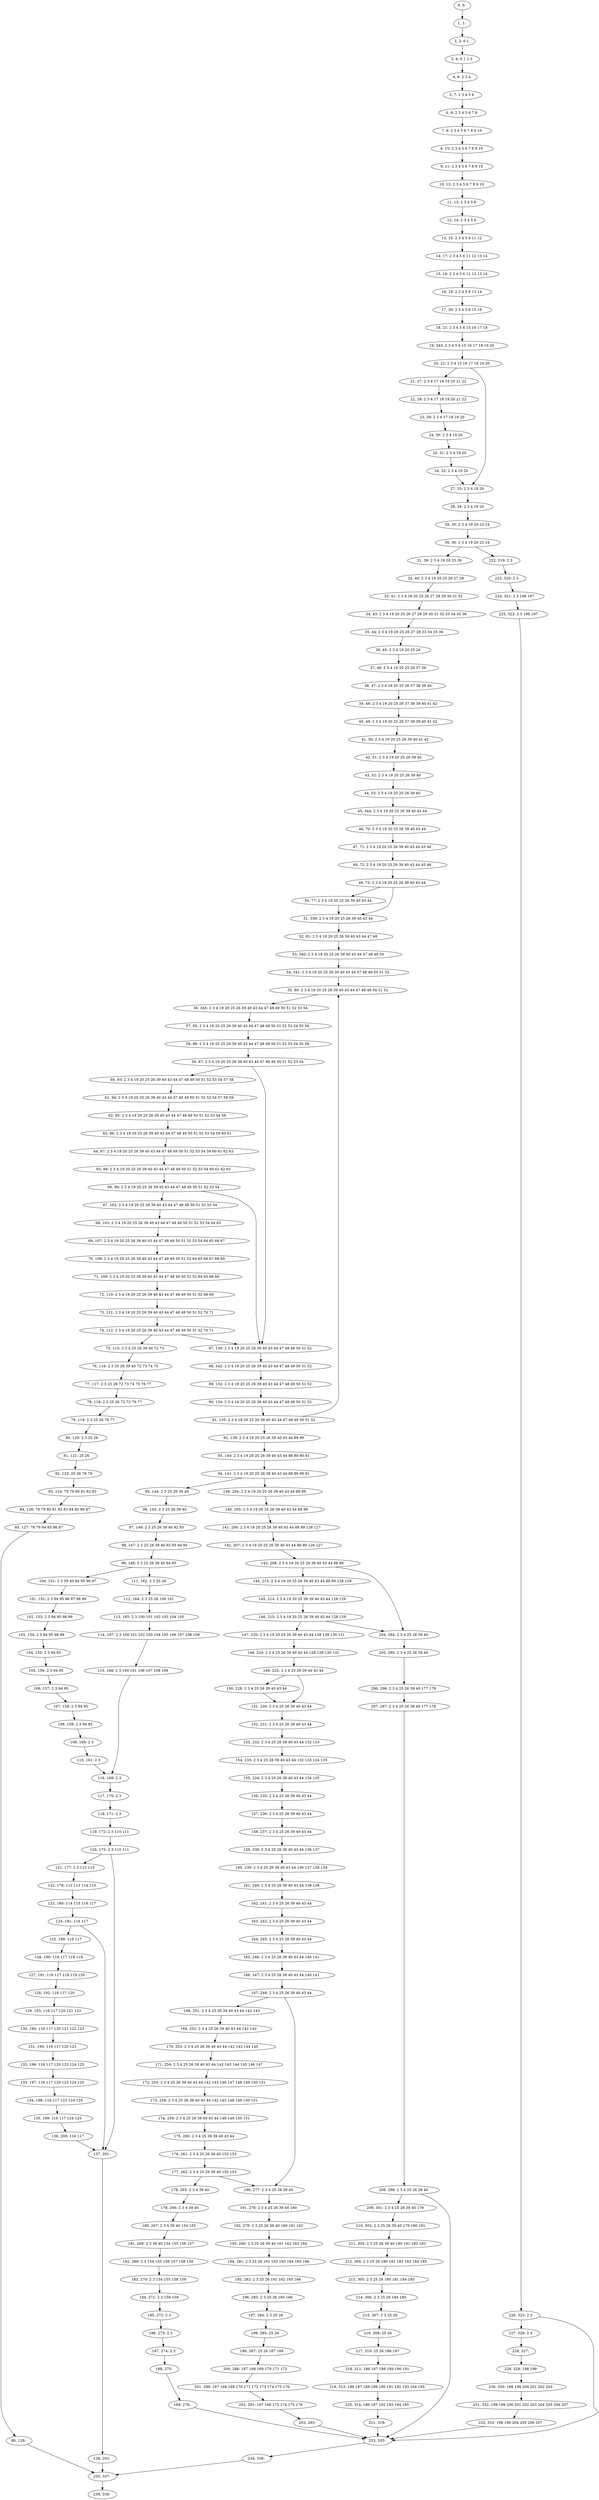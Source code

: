 digraph G {
0[label="0, 0: "];
1[label="1, 1: "];
2[label="2, 2: 0 1 "];
3[label="3, 4: 0 1 2 3 "];
4[label="4, 6: 2 3 4 "];
5[label="5, 7: 2 3 4 5 6 "];
6[label="6, 8: 2 3 4 5 6 7 8 "];
7[label="7, 9: 2 3 4 5 6 7 8 9 10 "];
8[label="8, 10: 2 3 4 5 6 7 8 9 10 "];
9[label="9, 11: 2 3 4 5 6 7 8 9 10 "];
10[label="10, 12: 2 3 4 5 6 7 8 9 10 "];
11[label="11, 13: 2 3 4 5 6 "];
12[label="12, 14: 2 3 4 5 6 "];
13[label="13, 15: 2 3 4 5 6 11 12 "];
14[label="14, 17: 2 3 4 5 6 11 12 13 14 "];
15[label="15, 18: 2 3 4 5 6 11 12 13 14 "];
16[label="16, 19: 2 3 4 5 6 13 14 "];
17[label="17, 20: 2 3 4 5 6 15 16 "];
18[label="18, 21: 2 3 4 5 6 15 16 17 18 "];
19[label="19, 343: 2 3 4 5 6 15 16 17 18 19 20 "];
20[label="20, 22: 2 3 4 15 16 17 18 19 20 "];
21[label="21, 27: 2 3 4 17 18 19 20 21 22 "];
22[label="22, 28: 2 3 4 17 18 19 20 21 22 "];
23[label="23, 29: 2 3 4 17 18 19 20 "];
24[label="24, 30: 2 3 4 19 20 "];
25[label="25, 31: 2 3 4 19 20 "];
26[label="26, 32: 2 3 4 19 20 "];
27[label="27, 33: 2 3 4 19 20 "];
28[label="28, 34: 2 3 4 19 20 "];
29[label="29, 35: 2 3 4 19 20 23 24 "];
30[label="30, 36: 2 3 4 19 20 23 24 "];
31[label="31, 39: 2 3 4 19 20 25 26 "];
32[label="32, 40: 2 3 4 19 20 25 26 27 28 "];
33[label="33, 41: 2 3 4 19 20 25 26 27 28 29 30 31 32 "];
34[label="34, 43: 2 3 4 19 20 25 26 27 28 29 30 31 32 33 34 35 36 "];
35[label="35, 44: 2 3 4 19 20 25 26 27 28 33 34 35 36 "];
36[label="36, 45: 2 3 4 19 20 25 26 "];
37[label="37, 46: 2 3 4 19 20 25 26 37 38 "];
38[label="38, 47: 2 3 4 19 20 25 26 37 38 39 40 "];
39[label="39, 48: 2 3 4 19 20 25 26 37 38 39 40 41 42 "];
40[label="40, 49: 2 3 4 19 20 25 26 37 38 39 40 41 42 "];
41[label="41, 50: 2 3 4 19 20 25 26 39 40 41 42 "];
42[label="42, 51: 2 3 4 19 20 25 26 39 40 "];
43[label="43, 52: 2 3 4 19 20 25 26 39 40 "];
44[label="44, 53: 2 3 4 19 20 25 26 39 40 "];
45[label="45, 344: 2 3 4 19 20 25 26 39 40 43 44 "];
46[label="46, 70: 2 3 4 19 20 25 26 39 40 43 44 "];
47[label="47, 71: 2 3 4 19 20 25 26 39 40 43 44 45 46 "];
48[label="48, 72: 2 3 4 19 20 25 26 39 40 43 44 45 46 "];
49[label="49, 73: 2 3 4 19 20 25 26 39 40 43 44 "];
50[label="50, 77: 2 3 4 19 20 25 26 39 40 43 44 "];
51[label="51, 339: 2 3 4 19 20 25 26 39 40 43 44 "];
52[label="52, 81: 2 3 4 19 20 25 26 39 40 43 44 47 48 "];
53[label="53, 340: 2 3 4 19 20 25 26 39 40 43 44 47 48 49 50 "];
54[label="54, 341: 2 3 4 19 20 25 26 39 40 43 44 47 48 49 50 51 52 "];
55[label="55, 80: 2 3 4 19 20 25 26 39 40 43 44 47 48 49 50 51 52 "];
56[label="56, 345: 2 3 4 19 20 25 26 39 40 43 44 47 48 49 50 51 52 53 54 "];
57[label="57, 85: 2 3 4 19 20 25 26 39 40 43 44 47 48 49 50 51 52 53 54 55 56 "];
58[label="58, 86: 2 3 4 19 20 25 26 39 40 43 44 47 48 49 50 51 52 53 54 55 56 "];
59[label="59, 87: 2 3 4 19 20 25 26 39 40 43 44 47 48 49 50 51 52 53 54 "];
60[label="60, 93: 2 3 4 19 20 25 26 39 40 43 44 47 48 49 50 51 52 53 54 57 58 "];
61[label="61, 94: 2 3 4 19 20 25 26 39 40 43 44 47 48 49 50 51 52 53 54 57 58 59 "];
62[label="62, 95: 2 3 4 19 20 25 26 39 40 43 44 47 48 49 50 51 52 53 54 59 "];
63[label="63, 96: 2 3 4 19 20 25 26 39 40 43 44 47 48 49 50 51 52 53 54 59 60 61 "];
64[label="64, 97: 2 3 4 19 20 25 26 39 40 43 44 47 48 49 50 51 52 53 54 59 60 61 62 63 "];
65[label="65, 98: 2 3 4 19 20 25 26 39 40 43 44 47 48 49 50 51 52 53 54 60 61 62 63 "];
66[label="66, 99: 2 3 4 19 20 25 26 39 40 43 44 47 48 49 50 51 52 53 54 "];
67[label="67, 102: 2 3 4 19 20 25 26 39 40 43 44 47 48 49 50 51 52 53 54 "];
68[label="68, 103: 2 3 4 19 20 25 26 39 40 43 44 47 48 49 50 51 52 53 54 64 65 "];
69[label="69, 107: 2 3 4 19 20 25 26 39 40 43 44 47 48 49 50 51 52 53 54 64 65 66 67 "];
70[label="70, 108: 2 3 4 19 20 25 26 39 40 43 44 47 48 49 50 51 52 64 65 66 67 68 69 "];
71[label="71, 109: 2 3 4 19 20 25 26 39 40 43 44 47 48 49 50 51 52 64 65 68 69 "];
72[label="72, 110: 2 3 4 19 20 25 26 39 40 43 44 47 48 49 50 51 52 68 69 "];
73[label="73, 111: 2 3 4 19 20 25 26 39 40 43 44 47 48 49 50 51 52 70 71 "];
74[label="74, 112: 2 3 4 19 20 25 26 39 40 43 44 47 48 49 50 51 52 70 71 "];
75[label="75, 115: 2 3 4 25 26 39 40 72 73 "];
76[label="76, 116: 2 3 25 26 39 40 72 73 74 75 "];
77[label="77, 117: 2 3 25 26 72 73 74 75 76 77 "];
78[label="78, 118: 2 3 25 26 72 73 76 77 "];
79[label="79, 119: 2 3 25 26 76 77 "];
80[label="80, 120: 2 3 25 26 "];
81[label="81, 121: 25 26 "];
82[label="82, 123: 25 26 78 79 "];
83[label="83, 124: 78 79 80 81 82 83 "];
84[label="84, 126: 78 79 80 81 82 83 84 85 86 87 "];
85[label="85, 127: 78 79 84 85 86 87 "];
86[label="86, 128: "];
87[label="87, 130: 2 3 4 19 20 25 26 39 40 43 44 47 48 49 50 51 52 "];
88[label="88, 342: 2 3 4 19 20 25 26 39 40 43 44 47 48 49 50 51 52 "];
89[label="89, 132: 2 3 4 19 20 25 26 39 40 43 44 47 48 49 50 51 52 "];
90[label="90, 134: 2 3 4 19 20 25 26 39 40 43 44 47 48 49 50 51 52 "];
91[label="91, 135: 2 3 4 19 20 25 26 39 40 43 44 47 48 49 50 51 52 "];
92[label="92, 139: 2 3 4 19 20 25 26 39 40 43 44 88 89 "];
93[label="93, 140: 2 3 4 19 20 25 26 39 40 43 44 88 89 90 91 "];
94[label="94, 141: 2 3 4 19 20 25 26 39 40 43 44 88 89 90 91 "];
95[label="95, 144: 2 3 25 26 39 40 "];
96[label="96, 145: 2 3 25 26 39 40 "];
97[label="97, 146: 2 3 25 26 39 40 92 93 "];
98[label="98, 147: 2 3 25 26 39 40 92 93 94 95 "];
99[label="99, 148: 2 3 25 26 39 40 94 95 "];
100[label="100, 151: 2 3 39 40 94 95 96 97 "];
101[label="101, 152: 2 3 94 95 96 97 98 99 "];
102[label="102, 153: 2 3 94 95 98 99 "];
103[label="103, 154: 2 3 94 95 98 99 "];
104[label="104, 155: 2 3 94 95 "];
105[label="105, 156: 2 3 94 95 "];
106[label="106, 157: 2 3 94 95 "];
107[label="107, 158: 2 3 94 95 "];
108[label="108, 159: 2 3 94 95 "];
109[label="109, 160: 2 3 "];
110[label="110, 161: 2 3 "];
111[label="111, 162: 2 3 25 26 "];
112[label="112, 164: 2 3 25 26 100 101 "];
113[label="113, 165: 2 3 100 101 102 103 104 105 "];
114[label="114, 167: 2 3 100 101 102 103 104 105 106 107 108 109 "];
115[label="115, 168: 2 3 100 101 106 107 108 109 "];
116[label="116, 169: 2 3 "];
117[label="117, 170: 2 3 "];
118[label="118, 171: 2 3 "];
119[label="119, 172: 2 3 110 111 "];
120[label="120, 173: 2 3 110 111 "];
121[label="121, 177: 2 3 112 113 "];
122[label="122, 178: 112 113 114 115 "];
123[label="123, 180: 114 115 116 117 "];
124[label="124, 181: 116 117 "];
125[label="125, 189: 116 117 "];
126[label="126, 190: 116 117 118 119 "];
127[label="127, 191: 116 117 118 119 120 "];
128[label="128, 192: 116 117 120 "];
129[label="129, 193: 116 117 120 121 122 "];
130[label="130, 194: 116 117 120 121 122 123 "];
131[label="131, 195: 116 117 120 123 "];
132[label="132, 196: 116 117 120 123 124 125 "];
133[label="133, 197: 116 117 120 123 124 125 "];
134[label="134, 198: 116 117 123 124 125 "];
135[label="135, 199: 116 117 124 125 "];
136[label="136, 200: 116 117 "];
137[label="137, 201: "];
138[label="138, 202: "];
139[label="139, 204: 2 3 4 19 20 25 26 39 40 43 44 88 89 "];
140[label="140, 205: 2 3 4 19 20 25 26 39 40 43 44 88 89 "];
141[label="141, 206: 2 3 4 19 20 25 26 39 40 43 44 88 89 126 127 "];
142[label="142, 207: 2 3 4 19 20 25 26 39 40 43 44 88 89 126 127 "];
143[label="143, 208: 2 3 4 19 20 25 26 39 40 43 44 88 89 "];
144[label="144, 213: 2 3 4 19 20 25 26 39 40 43 44 88 89 128 129 "];
145[label="145, 214: 2 3 4 19 20 25 26 39 40 43 44 128 129 "];
146[label="146, 215: 2 3 4 19 20 25 26 39 40 43 44 128 129 "];
147[label="147, 220: 2 3 4 19 20 25 26 39 40 43 44 128 129 130 131 "];
148[label="148, 224: 2 3 4 25 26 39 40 43 44 128 129 130 131 "];
149[label="149, 225: 2 3 4 25 26 39 40 43 44 "];
150[label="150, 228: 2 3 4 25 26 39 40 43 44 "];
151[label="151, 230: 2 3 4 25 26 39 40 43 44 "];
152[label="152, 231: 2 3 4 25 26 39 40 43 44 "];
153[label="153, 232: 2 3 4 25 26 39 40 43 44 132 133 "];
154[label="154, 233: 2 3 4 25 26 39 40 43 44 132 133 134 135 "];
155[label="155, 234: 2 3 4 25 26 39 40 43 44 134 135 "];
156[label="156, 235: 2 3 4 25 26 39 40 43 44 "];
157[label="157, 236: 2 3 4 25 26 39 40 43 44 "];
158[label="158, 237: 2 3 4 25 26 39 40 43 44 "];
159[label="159, 238: 2 3 4 25 26 39 40 43 44 136 137 "];
160[label="160, 239: 2 3 4 25 26 39 40 43 44 136 137 138 139 "];
161[label="161, 240: 2 3 4 25 26 39 40 43 44 138 139 "];
162[label="162, 241: 2 3 4 25 26 39 40 43 44 "];
163[label="163, 242: 2 3 4 25 26 39 40 43 44 "];
164[label="164, 245: 2 3 4 25 26 39 40 43 44 "];
165[label="165, 246: 2 3 4 25 26 39 40 43 44 140 141 "];
166[label="166, 247: 2 3 4 25 26 39 40 43 44 140 141 "];
167[label="167, 248: 2 3 4 25 26 39 40 43 44 "];
168[label="168, 251: 2 3 4 25 26 39 40 43 44 142 143 "];
169[label="169, 252: 2 3 4 25 26 39 40 43 44 142 143 "];
170[label="170, 253: 2 3 4 25 26 39 40 43 44 142 143 144 145 "];
171[label="171, 254: 2 3 4 25 26 39 40 43 44 142 143 144 145 146 147 "];
172[label="172, 255: 2 3 4 25 26 39 40 43 44 142 143 146 147 148 149 150 151 "];
173[label="173, 258: 2 3 4 25 26 39 40 43 44 142 143 148 149 150 151 "];
174[label="174, 259: 2 3 4 25 26 39 40 43 44 148 149 150 151 "];
175[label="175, 260: 2 3 4 25 26 39 40 43 44 "];
176[label="176, 261: 2 3 4 25 26 39 40 152 153 "];
177[label="177, 262: 2 3 4 25 26 39 40 152 153 "];
178[label="178, 265: 2 3 4 39 40 "];
179[label="179, 266: 2 3 4 39 40 "];
180[label="180, 267: 2 3 4 39 40 154 155 "];
181[label="181, 268: 2 3 39 40 154 155 156 157 "];
182[label="182, 269: 2 3 154 155 156 157 158 159 "];
183[label="183, 270: 2 3 154 155 158 159 "];
184[label="184, 271: 2 3 158 159 "];
185[label="185, 272: 2 3 "];
186[label="186, 273: 2 3 "];
187[label="187, 274: 2 3 "];
188[label="188, 275: "];
189[label="189, 276: "];
190[label="190, 277: 2 3 4 25 26 39 40 "];
191[label="191, 278: 2 3 4 25 26 39 40 160 "];
192[label="192, 279: 2 3 25 26 39 40 160 161 162 "];
193[label="193, 280: 2 3 25 26 39 40 161 162 163 164 "];
194[label="194, 281: 2 3 25 26 161 162 163 164 165 166 "];
195[label="195, 282: 2 3 25 26 161 162 165 166 "];
196[label="196, 283: 2 3 25 26 165 166 "];
197[label="197, 284: 2 3 25 26 "];
198[label="198, 285: 25 26 "];
199[label="199, 287: 25 26 167 168 "];
200[label="200, 288: 167 168 169 170 171 172 "];
201[label="201, 290: 167 168 169 170 171 172 173 174 175 176 "];
202[label="202, 291: 167 168 173 174 175 176 "];
203[label="203, 293: "];
204[label="204, 294: 2 3 4 25 26 39 40 "];
205[label="205, 295: 2 3 4 25 26 39 40 "];
206[label="206, 296: 2 3 4 25 26 39 40 177 178 "];
207[label="207, 297: 2 3 4 25 26 39 40 177 178 "];
208[label="208, 298: 2 3 4 25 26 39 40 "];
209[label="209, 301: 2 3 4 25 26 39 40 179 "];
210[label="210, 302: 2 3 25 26 39 40 179 180 181 "];
211[label="211, 303: 2 3 25 26 39 40 180 181 182 183 "];
212[label="212, 304: 2 3 25 26 180 181 182 183 184 185 "];
213[label="213, 305: 2 3 25 26 180 181 184 185 "];
214[label="214, 306: 2 3 25 26 184 185 "];
215[label="215, 307: 2 3 25 26 "];
216[label="216, 308: 25 26 "];
217[label="217, 310: 25 26 186 187 "];
218[label="218, 311: 186 187 188 189 190 191 "];
219[label="219, 313: 186 187 188 189 190 191 192 193 194 195 "];
220[label="220, 314: 186 187 192 193 194 195 "];
221[label="221, 318: "];
222[label="222, 319: 2 3 "];
223[label="223, 320: 2 3 "];
224[label="224, 321: 2 3 196 197 "];
225[label="225, 322: 2 3 196 197 "];
226[label="226, 323: 2 3 "];
227[label="227, 326: 2 3 "];
228[label="228, 327: "];
229[label="229, 329: 198 199 "];
230[label="230, 330: 198 199 200 201 202 203 "];
231[label="231, 332: 198 199 200 201 202 203 204 205 206 207 "];
232[label="232, 333: 198 199 204 205 206 207 "];
233[label="233, 335: "];
234[label="234, 336: "];
235[label="235, 337: "];
236[label="236, 338: "];
0->1 ;
1->2 ;
2->3 ;
3->4 ;
4->5 ;
5->6 ;
6->7 ;
7->8 ;
8->9 ;
9->10 ;
10->11 ;
11->12 ;
12->13 ;
13->14 ;
14->15 ;
15->16 ;
16->17 ;
17->18 ;
18->19 ;
19->20 ;
20->21 ;
20->27 ;
21->22 ;
22->23 ;
23->24 ;
24->25 ;
25->26 ;
26->27 ;
27->28 ;
28->29 ;
29->30 ;
30->31 ;
30->222 ;
31->32 ;
32->33 ;
33->34 ;
34->35 ;
35->36 ;
36->37 ;
37->38 ;
38->39 ;
39->40 ;
40->41 ;
41->42 ;
42->43 ;
43->44 ;
44->45 ;
45->46 ;
46->47 ;
47->48 ;
48->49 ;
49->50 ;
49->51 ;
50->51 ;
51->52 ;
52->53 ;
53->54 ;
54->55 ;
55->56 ;
56->57 ;
57->58 ;
58->59 ;
59->60 ;
59->87 ;
60->61 ;
61->62 ;
62->63 ;
63->64 ;
64->65 ;
65->66 ;
66->67 ;
66->87 ;
67->68 ;
68->69 ;
69->70 ;
70->71 ;
71->72 ;
72->73 ;
73->74 ;
74->75 ;
74->87 ;
75->76 ;
76->77 ;
77->78 ;
78->79 ;
79->80 ;
80->81 ;
81->82 ;
82->83 ;
83->84 ;
84->85 ;
85->86 ;
86->235 ;
87->88 ;
88->89 ;
89->90 ;
90->91 ;
91->92 ;
91->55 ;
92->93 ;
93->94 ;
94->95 ;
94->139 ;
95->96 ;
96->97 ;
97->98 ;
98->99 ;
99->100 ;
99->111 ;
100->101 ;
101->102 ;
102->103 ;
103->104 ;
104->105 ;
105->106 ;
106->107 ;
107->108 ;
108->109 ;
109->110 ;
110->116 ;
111->112 ;
112->113 ;
113->114 ;
114->115 ;
115->116 ;
116->117 ;
117->118 ;
118->119 ;
119->120 ;
120->121 ;
120->137 ;
121->122 ;
122->123 ;
123->124 ;
124->125 ;
124->137 ;
125->126 ;
126->127 ;
127->128 ;
128->129 ;
129->130 ;
130->131 ;
131->132 ;
132->133 ;
133->134 ;
134->135 ;
135->136 ;
136->137 ;
137->138 ;
138->235 ;
139->140 ;
140->141 ;
141->142 ;
142->143 ;
143->144 ;
143->204 ;
144->145 ;
145->146 ;
146->147 ;
146->204 ;
147->148 ;
148->149 ;
149->150 ;
149->151 ;
150->151 ;
151->152 ;
152->153 ;
153->154 ;
154->155 ;
155->156 ;
156->157 ;
157->158 ;
158->159 ;
159->160 ;
160->161 ;
161->162 ;
162->163 ;
163->164 ;
164->165 ;
165->166 ;
166->167 ;
167->168 ;
167->190 ;
168->169 ;
169->170 ;
170->171 ;
171->172 ;
172->173 ;
173->174 ;
174->175 ;
175->176 ;
176->177 ;
177->178 ;
177->190 ;
178->179 ;
179->180 ;
180->181 ;
181->182 ;
182->183 ;
183->184 ;
184->185 ;
185->186 ;
186->187 ;
187->188 ;
188->189 ;
189->233 ;
190->191 ;
191->192 ;
192->193 ;
193->194 ;
194->195 ;
195->196 ;
196->197 ;
197->198 ;
198->199 ;
199->200 ;
200->201 ;
201->202 ;
202->203 ;
203->233 ;
204->205 ;
205->206 ;
206->207 ;
207->208 ;
208->209 ;
208->233 ;
209->210 ;
210->211 ;
211->212 ;
212->213 ;
213->214 ;
214->215 ;
215->216 ;
216->217 ;
217->218 ;
218->219 ;
219->220 ;
220->221 ;
221->233 ;
222->223 ;
223->224 ;
224->225 ;
225->226 ;
226->227 ;
226->233 ;
227->228 ;
228->229 ;
229->230 ;
230->231 ;
231->232 ;
232->233 ;
233->234 ;
234->235 ;
235->236 ;
}
